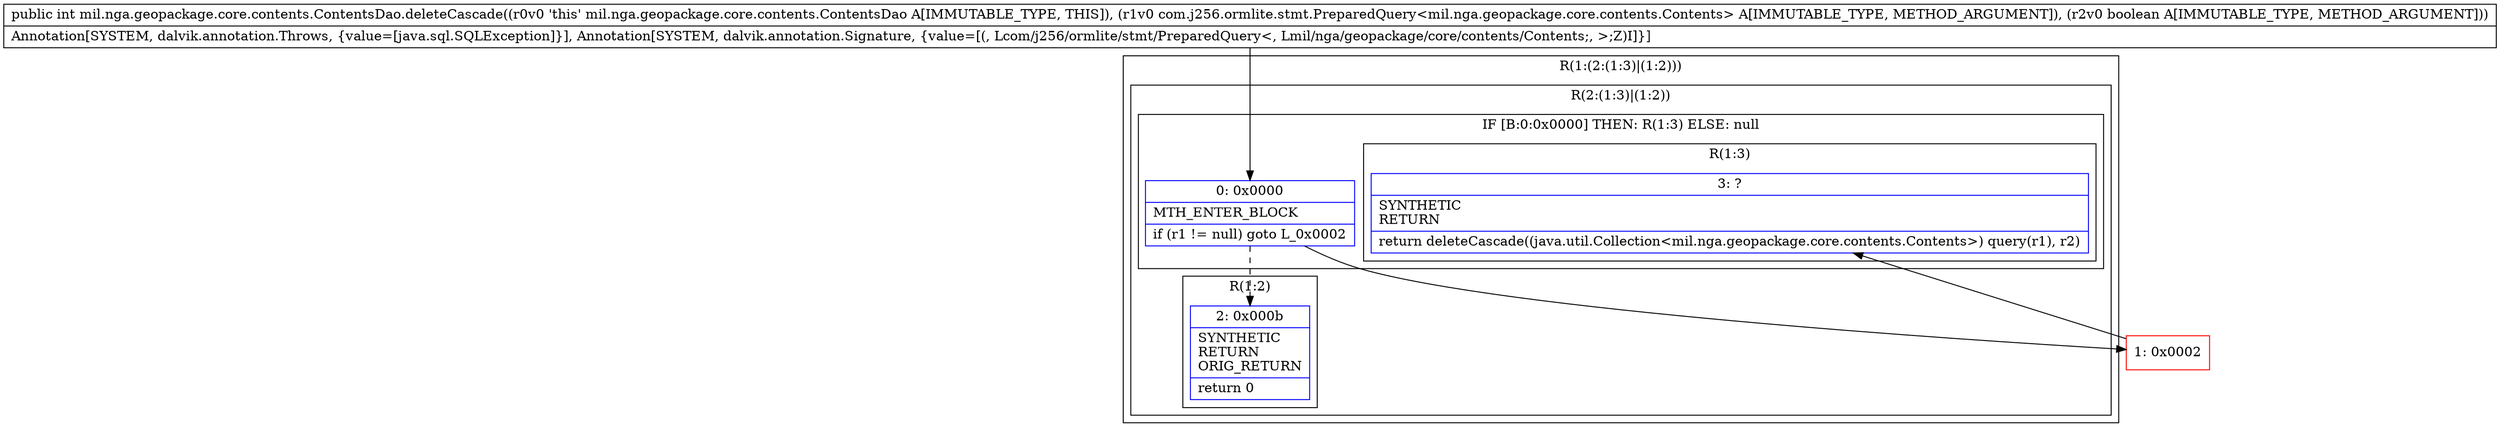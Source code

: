digraph "CFG formil.nga.geopackage.core.contents.ContentsDao.deleteCascade(Lcom\/j256\/ormlite\/stmt\/PreparedQuery;Z)I" {
subgraph cluster_Region_1606566281 {
label = "R(1:(2:(1:3)|(1:2)))";
node [shape=record,color=blue];
subgraph cluster_Region_2129134638 {
label = "R(2:(1:3)|(1:2))";
node [shape=record,color=blue];
subgraph cluster_IfRegion_1854740115 {
label = "IF [B:0:0x0000] THEN: R(1:3) ELSE: null";
node [shape=record,color=blue];
Node_0 [shape=record,label="{0\:\ 0x0000|MTH_ENTER_BLOCK\l|if (r1 != null) goto L_0x0002\l}"];
subgraph cluster_Region_760675281 {
label = "R(1:3)";
node [shape=record,color=blue];
Node_3 [shape=record,label="{3\:\ ?|SYNTHETIC\lRETURN\l|return deleteCascade((java.util.Collection\<mil.nga.geopackage.core.contents.Contents\>) query(r1), r2)\l}"];
}
}
subgraph cluster_Region_1616198139 {
label = "R(1:2)";
node [shape=record,color=blue];
Node_2 [shape=record,label="{2\:\ 0x000b|SYNTHETIC\lRETURN\lORIG_RETURN\l|return 0\l}"];
}
}
}
Node_1 [shape=record,color=red,label="{1\:\ 0x0002}"];
MethodNode[shape=record,label="{public int mil.nga.geopackage.core.contents.ContentsDao.deleteCascade((r0v0 'this' mil.nga.geopackage.core.contents.ContentsDao A[IMMUTABLE_TYPE, THIS]), (r1v0 com.j256.ormlite.stmt.PreparedQuery\<mil.nga.geopackage.core.contents.Contents\> A[IMMUTABLE_TYPE, METHOD_ARGUMENT]), (r2v0 boolean A[IMMUTABLE_TYPE, METHOD_ARGUMENT]))  | Annotation[SYSTEM, dalvik.annotation.Throws, \{value=[java.sql.SQLException]\}], Annotation[SYSTEM, dalvik.annotation.Signature, \{value=[(, Lcom\/j256\/ormlite\/stmt\/PreparedQuery\<, Lmil\/nga\/geopackage\/core\/contents\/Contents;, \>;Z)I]\}]\l}"];
MethodNode -> Node_0;
Node_0 -> Node_1;
Node_0 -> Node_2[style=dashed];
Node_1 -> Node_3;
}

